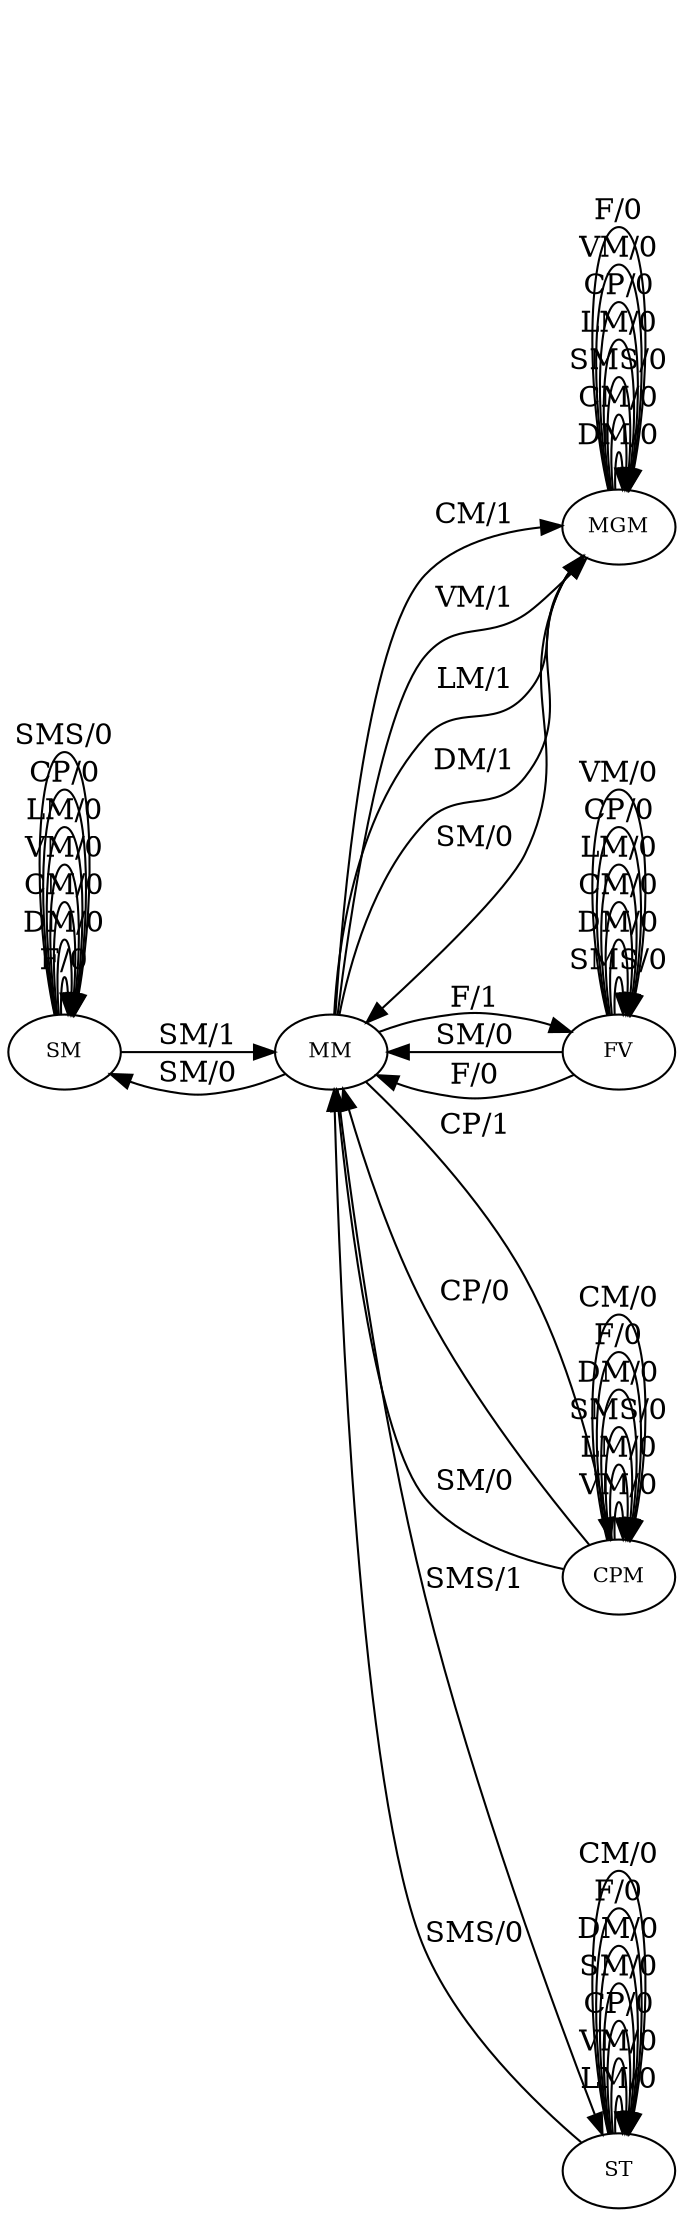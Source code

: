 digraph MefGraph{
	node [fontsize="10"]

                  	rankdir=LR
	0 [label="SM"]
	1 [label="MM"]
	2 [label="MGM"]
	3 [label="FV"]
	4 [label="CPM"]
	5 [label="ST"]

	5 -> 5 [label="LM/0"]
	4 -> 4 [label="VM/0"]
	4 -> 4 [label="LM/0"]
	3 -> 1 [label="SM/0"]
	1 -> 2 [label="CM/1"]
	5 -> 5 [label="VM/0"]
	4 -> 1 [label="CP/0"]
	3 -> 3 [label="SMS/0"]
	2 -> 2 [label="DM/0"]
	0 -> 0 [label="F/0"]
	5 -> 5 [label="CP/0"]
	2 -> 2 [label="CM/0"]
	1 -> 2 [label="VM/1"]
	1 -> 2 [label="LM/1"]
	4 -> 1 [label="SM/0"]
	1 -> 4 [label="CP/1"]
	0 -> 0 [label="DM/0"]
	5 -> 5 [label="SM/0"]
	3 -> 3 [label="DM/0"]
	2 -> 2 [label="SMS/0"]
	2 -> 2 [label="LM/0"]
	0 -> 0 [label="CM/0"]
	3 -> 1 [label="F/0"]
	3 -> 3 [label="CM/0"]
	2 -> 2 [label="CP/0"]
	2 -> 2 [label="VM/0"]
	1 -> 0 [label="SM/0"]
	2 -> 2 [label="F/0"]
	1 -> 5 [label="SMS/1"]
	0 -> 0 [label="VM/0"]
	0 -> 0 [label="LM/0"]
	3 -> 3 [label="LM/0"]
	1 -> 3 [label="F/1"]
	0 -> 0 [label="CP/0"]
	4 -> 4 [label="SMS/0"]
	4 -> 4 [label="DM/0"]
	3 -> 3 [label="CP/0"]
	3 -> 3 [label="VM/0"]
	2 -> 1 [label="SM/0"]
	5 -> 1 [label="SMS/0"]
	5 -> 5 [label="DM/0"]
	4 -> 4 [label="F/0"]
	4 -> 4 [label="CM/0"]
	0 -> 0 [label="SMS/0"]
	0 -> 1 [label="SM/1"]
	5 -> 5 [label="F/0"]
	5 -> 5 [label="CM/0"]
	1 -> 2 [label="DM/1"]
}
